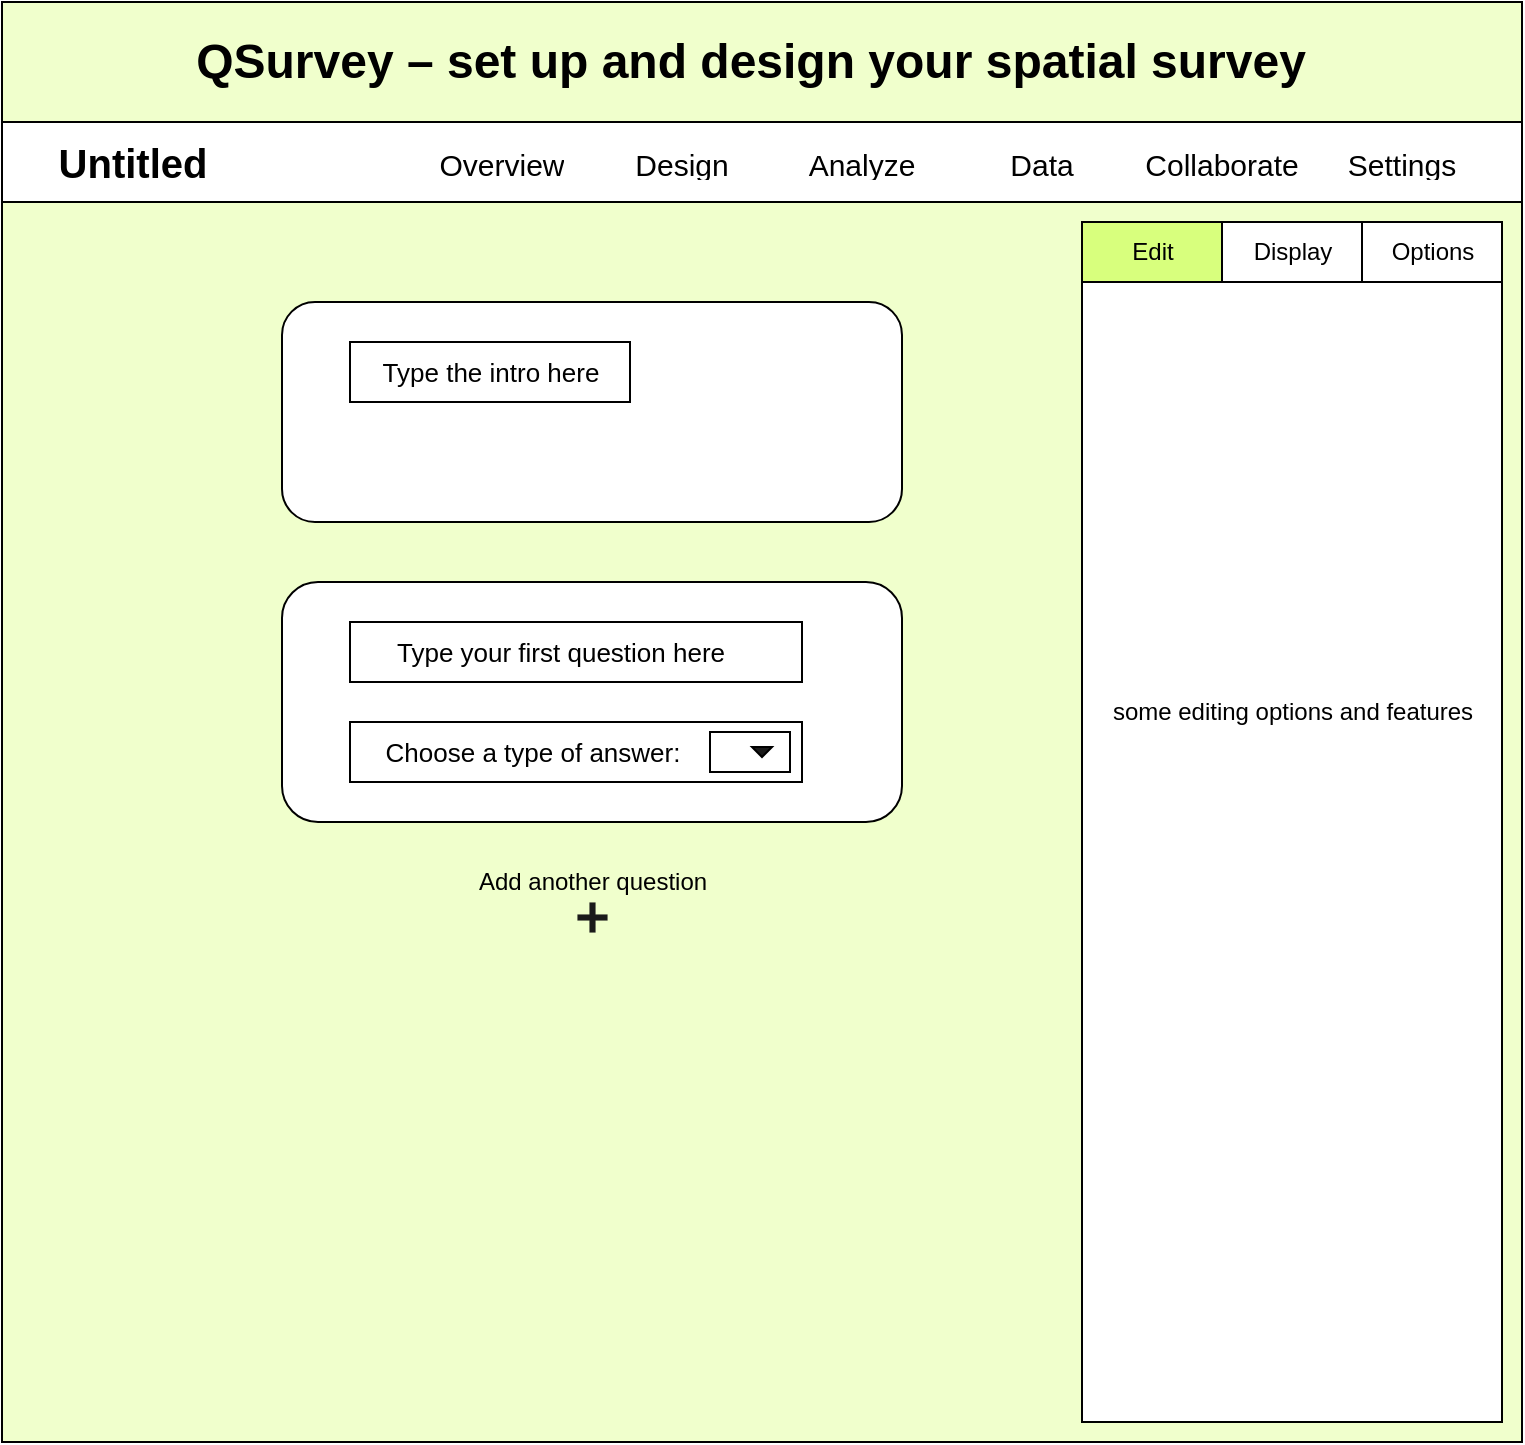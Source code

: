 <mxfile version="20.4.1" type="github">
  <diagram id="tX4j038CA_heK1llqfKf" name="Page-1">
    <mxGraphModel dx="981" dy="538" grid="1" gridSize="10" guides="1" tooltips="1" connect="1" arrows="1" fold="1" page="1" pageScale="1" pageWidth="827" pageHeight="1169" math="0" shadow="0">
      <root>
        <mxCell id="0" />
        <mxCell id="1" parent="0" />
        <mxCell id="gfbgqSLOdzBsAfATWBrb-2" value="" style="rounded=0;whiteSpace=wrap;html=1;fillColor=#F0FFCC;" parent="1" vertex="1">
          <mxGeometry x="40" y="40" width="760" height="720" as="geometry" />
        </mxCell>
        <mxCell id="gfbgqSLOdzBsAfATWBrb-19" value="" style="rounded=1;whiteSpace=wrap;html=1;fontSize=15;" parent="1" vertex="1">
          <mxGeometry x="180" y="330" width="310" height="120" as="geometry" />
        </mxCell>
        <mxCell id="gfbgqSLOdzBsAfATWBrb-20" value="" style="rounded=0;whiteSpace=wrap;html=1;fontSize=15;" parent="1" vertex="1">
          <mxGeometry x="214" y="350" width="226" height="30" as="geometry" />
        </mxCell>
        <mxCell id="gfbgqSLOdzBsAfATWBrb-21" value="Type your first question here" style="text;html=1;resizable=0;autosize=1;align=center;verticalAlign=middle;points=[];fillColor=none;strokeColor=none;rounded=0;fontSize=13;" parent="1" vertex="1">
          <mxGeometry x="224" y="350" width="190" height="30" as="geometry" />
        </mxCell>
        <mxCell id="gfbgqSLOdzBsAfATWBrb-3" value="" style="rounded=1;whiteSpace=wrap;html=1;" parent="1" vertex="1">
          <mxGeometry x="180" y="190" width="310" height="110" as="geometry" />
        </mxCell>
        <mxCell id="gfbgqSLOdzBsAfATWBrb-4" value="" style="rounded=0;whiteSpace=wrap;html=1;" parent="1" vertex="1">
          <mxGeometry x="40" y="100" width="760" height="40" as="geometry" />
        </mxCell>
        <mxCell id="gfbgqSLOdzBsAfATWBrb-5" value="&lt;div&gt;QSurvey – set up and design your spatial survey&lt;/div&gt;" style="text;strokeColor=none;fillColor=none;html=1;fontSize=24;fontStyle=1;verticalAlign=middle;align=center;" parent="1" vertex="1">
          <mxGeometry x="354" y="50" width="120" height="40" as="geometry" />
        </mxCell>
        <mxCell id="gfbgqSLOdzBsAfATWBrb-8" value="Untitled" style="text;strokeColor=none;fillColor=none;html=1;fontSize=20;fontStyle=1;verticalAlign=middle;align=center;" parent="1" vertex="1">
          <mxGeometry x="70" y="110" width="70" height="20" as="geometry" />
        </mxCell>
        <mxCell id="gfbgqSLOdzBsAfATWBrb-16" value="" style="rounded=0;whiteSpace=wrap;html=1;fontSize=20;" parent="1" vertex="1">
          <mxGeometry x="214" y="210" width="140" height="30" as="geometry" />
        </mxCell>
        <mxCell id="gfbgqSLOdzBsAfATWBrb-17" value="Type the intro here" style="text;html=1;resizable=0;autosize=1;align=center;verticalAlign=middle;points=[];fillColor=none;strokeColor=none;rounded=0;fontSize=13;" parent="1" vertex="1">
          <mxGeometry x="219" y="210" width="130" height="30" as="geometry" />
        </mxCell>
        <mxCell id="gfbgqSLOdzBsAfATWBrb-22" value="" style="rounded=0;whiteSpace=wrap;html=1;fontSize=15;fillStyle=auto;" parent="1" vertex="1">
          <mxGeometry x="214" y="400" width="226" height="30" as="geometry" />
        </mxCell>
        <mxCell id="gfbgqSLOdzBsAfATWBrb-23" value="Choose a type of answer:" style="text;html=1;resizable=0;autosize=1;align=center;verticalAlign=middle;points=[];fillColor=none;strokeColor=none;rounded=0;fillStyle=auto;fontSize=13;" parent="1" vertex="1">
          <mxGeometry x="220" y="400" width="170" height="30" as="geometry" />
        </mxCell>
        <mxCell id="gfbgqSLOdzBsAfATWBrb-25" value="" style="rounded=0;whiteSpace=wrap;html=1;fillStyle=auto;fontSize=15;" parent="1" vertex="1">
          <mxGeometry x="394" y="405" width="40" height="20" as="geometry" />
        </mxCell>
        <mxCell id="gfbgqSLOdzBsAfATWBrb-24" value="" style="triangle;whiteSpace=wrap;html=1;fillStyle=auto;fontSize=15;fillColor=#1A1A1A;direction=south;" parent="1" vertex="1">
          <mxGeometry x="415" y="412.5" width="10" height="5" as="geometry" />
        </mxCell>
        <mxCell id="gfbgqSLOdzBsAfATWBrb-18" value="" style="group" parent="1" vertex="1" connectable="0">
          <mxGeometry x="250" y="110" width="530" height="20" as="geometry" />
        </mxCell>
        <UserObject label="Overview" placeholders="1" name="Variable" id="gfbgqSLOdzBsAfATWBrb-7">
          <mxCell style="text;html=1;strokeColor=none;fillColor=none;align=center;verticalAlign=middle;whiteSpace=wrap;overflow=hidden;fontSize=15;" parent="gfbgqSLOdzBsAfATWBrb-18" vertex="1">
            <mxGeometry width="80" height="20" as="geometry" />
          </mxCell>
        </UserObject>
        <UserObject label="Design" placeholders="1" name="Variable" id="gfbgqSLOdzBsAfATWBrb-10">
          <mxCell style="text;html=1;strokeColor=none;fillColor=none;align=center;verticalAlign=middle;whiteSpace=wrap;overflow=hidden;fontSize=15;" parent="gfbgqSLOdzBsAfATWBrb-18" vertex="1">
            <mxGeometry x="90" width="80" height="20" as="geometry" />
          </mxCell>
        </UserObject>
        <UserObject label="Analyze" placeholders="1" name="Variable" id="gfbgqSLOdzBsAfATWBrb-11">
          <mxCell style="text;html=1;strokeColor=none;fillColor=none;align=center;verticalAlign=middle;whiteSpace=wrap;overflow=hidden;fontSize=15;" parent="gfbgqSLOdzBsAfATWBrb-18" vertex="1">
            <mxGeometry x="180" width="80" height="20" as="geometry" />
          </mxCell>
        </UserObject>
        <UserObject label="Data" placeholders="1" name="Variable" id="gfbgqSLOdzBsAfATWBrb-12">
          <mxCell style="text;html=1;strokeColor=none;fillColor=none;align=center;verticalAlign=middle;whiteSpace=wrap;overflow=hidden;fontSize=15;" parent="gfbgqSLOdzBsAfATWBrb-18" vertex="1">
            <mxGeometry x="270" width="80" height="20" as="geometry" />
          </mxCell>
        </UserObject>
        <UserObject label="Collaborate" placeholders="1" name="Variable" id="gfbgqSLOdzBsAfATWBrb-13">
          <mxCell style="text;html=1;strokeColor=none;fillColor=none;align=center;verticalAlign=middle;whiteSpace=wrap;overflow=hidden;fontSize=15;" parent="gfbgqSLOdzBsAfATWBrb-18" vertex="1">
            <mxGeometry x="360" width="80" height="20" as="geometry" />
          </mxCell>
        </UserObject>
        <UserObject label="Settings" placeholders="1" name="Variable" id="gfbgqSLOdzBsAfATWBrb-14">
          <mxCell style="text;html=1;strokeColor=none;fillColor=none;align=center;verticalAlign=middle;whiteSpace=wrap;overflow=hidden;fontSize=15;" parent="gfbgqSLOdzBsAfATWBrb-18" vertex="1">
            <mxGeometry x="450" width="80" height="20" as="geometry" />
          </mxCell>
        </UserObject>
        <mxCell id="0KSBpzTL0000lEazQIPw-1" value="" style="shape=cross;whiteSpace=wrap;html=1;fillStyle=auto;fontSize=15;fillColor=#1A1A1A;perimeterSpacing=0;strokeWidth=0;" vertex="1" parent="1">
          <mxGeometry x="327.5" y="490" width="15" height="15" as="geometry" />
        </mxCell>
        <UserObject label="Add another question" placeholders="1" name="Variable" id="0KSBpzTL0000lEazQIPw-2">
          <mxCell style="text;html=1;strokeColor=none;fillColor=none;align=center;verticalAlign=middle;whiteSpace=wrap;overflow=hidden;fillStyle=auto;strokeWidth=0;fontSize=12;" vertex="1" parent="1">
            <mxGeometry x="258.5" y="470" width="153" height="20" as="geometry" />
          </mxCell>
        </UserObject>
        <mxCell id="0KSBpzTL0000lEazQIPw-3" value="" style="rounded=0;whiteSpace=wrap;html=1;fillStyle=auto;strokeWidth=1;fontSize=12;" vertex="1" parent="1">
          <mxGeometry x="580" y="150" width="210" height="600" as="geometry" />
        </mxCell>
        <mxCell id="0KSBpzTL0000lEazQIPw-4" value="" style="rounded=0;whiteSpace=wrap;html=1;fillStyle=auto;strokeWidth=1;fontSize=12;fillColor=#D8FF7D;" vertex="1" parent="1">
          <mxGeometry x="580" y="150" width="70" height="30" as="geometry" />
        </mxCell>
        <mxCell id="0KSBpzTL0000lEazQIPw-5" value="" style="rounded=0;whiteSpace=wrap;html=1;fillStyle=auto;strokeWidth=1;fontSize=12;" vertex="1" parent="1">
          <mxGeometry x="650" y="150" width="70" height="30" as="geometry" />
        </mxCell>
        <mxCell id="0KSBpzTL0000lEazQIPw-6" value="" style="rounded=0;whiteSpace=wrap;html=1;fillStyle=auto;strokeWidth=1;fontSize=12;" vertex="1" parent="1">
          <mxGeometry x="720" y="150" width="70" height="30" as="geometry" />
        </mxCell>
        <mxCell id="0KSBpzTL0000lEazQIPw-8" value="Edit" style="text;html=1;resizable=0;autosize=1;align=center;verticalAlign=middle;points=[];fillColor=none;strokeColor=none;rounded=0;fillStyle=auto;strokeWidth=1;fontSize=12;" vertex="1" parent="1">
          <mxGeometry x="595" y="150" width="40" height="30" as="geometry" />
        </mxCell>
        <mxCell id="0KSBpzTL0000lEazQIPw-9" value="Display" style="text;html=1;resizable=0;autosize=1;align=center;verticalAlign=middle;points=[];fillColor=none;strokeColor=none;rounded=0;fillStyle=auto;strokeWidth=1;fontSize=12;" vertex="1" parent="1">
          <mxGeometry x="655" y="150" width="60" height="30" as="geometry" />
        </mxCell>
        <mxCell id="0KSBpzTL0000lEazQIPw-10" value="Options" style="text;html=1;resizable=0;autosize=1;align=center;verticalAlign=middle;points=[];fillColor=none;strokeColor=none;rounded=0;fillStyle=auto;strokeWidth=1;fontSize=12;" vertex="1" parent="1">
          <mxGeometry x="720" y="150" width="70" height="30" as="geometry" />
        </mxCell>
        <mxCell id="0KSBpzTL0000lEazQIPw-11" value="some editing options and features" style="text;html=1;resizable=0;autosize=1;align=center;verticalAlign=middle;points=[];fillColor=none;strokeColor=none;rounded=0;fillStyle=auto;strokeWidth=1;fontSize=12;" vertex="1" parent="1">
          <mxGeometry x="580" y="380" width="210" height="30" as="geometry" />
        </mxCell>
      </root>
    </mxGraphModel>
  </diagram>
</mxfile>
